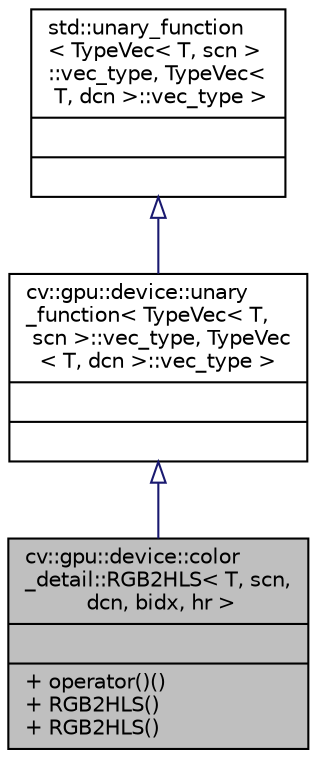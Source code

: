 digraph "cv::gpu::device::color_detail::RGB2HLS&lt; T, scn, dcn, bidx, hr &gt;"
{
 // LATEX_PDF_SIZE
  edge [fontname="Helvetica",fontsize="10",labelfontname="Helvetica",labelfontsize="10"];
  node [fontname="Helvetica",fontsize="10",shape=record];
  Node1 [label="{cv::gpu::device::color\l_detail::RGB2HLS\< T, scn,\l dcn, bidx, hr \>\n||+ operator()()\l+ RGB2HLS()\l+ RGB2HLS()\l}",height=0.2,width=0.4,color="black", fillcolor="grey75", style="filled", fontcolor="black",tooltip=" "];
  Node2 -> Node1 [dir="back",color="midnightblue",fontsize="10",style="solid",arrowtail="onormal",fontname="Helvetica"];
  Node2 [label="{cv::gpu::device::unary\l_function\< TypeVec\< T,\l scn \>::vec_type, TypeVec\l\< T, dcn \>::vec_type \>\n||}",height=0.2,width=0.4,color="black", fillcolor="white", style="filled",URL="$structcv_1_1gpu_1_1device_1_1unary__function.html",tooltip=" "];
  Node3 -> Node2 [dir="back",color="midnightblue",fontsize="10",style="solid",arrowtail="onormal",fontname="Helvetica"];
  Node3 [label="{std::unary_function\l\< TypeVec\< T, scn \>\l::vec_type, TypeVec\<\l T, dcn \>::vec_type \>\n||}",height=0.2,width=0.4,color="black", fillcolor="white", style="filled",tooltip=" "];
}
